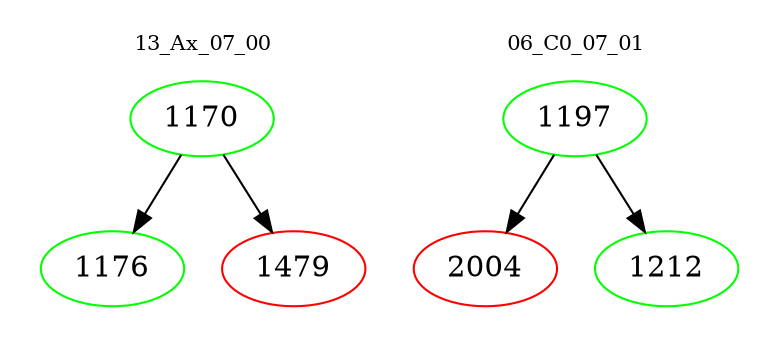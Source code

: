 digraph{
subgraph cluster_0 {
color = white
label = "13_Ax_07_00";
fontsize=10;
T0_1170 [label="1170", color="green"]
T0_1170 -> T0_1176 [color="black"]
T0_1176 [label="1176", color="green"]
T0_1170 -> T0_1479 [color="black"]
T0_1479 [label="1479", color="red"]
}
subgraph cluster_1 {
color = white
label = "06_C0_07_01";
fontsize=10;
T1_1197 [label="1197", color="green"]
T1_1197 -> T1_2004 [color="black"]
T1_2004 [label="2004", color="red"]
T1_1197 -> T1_1212 [color="black"]
T1_1212 [label="1212", color="green"]
}
}
